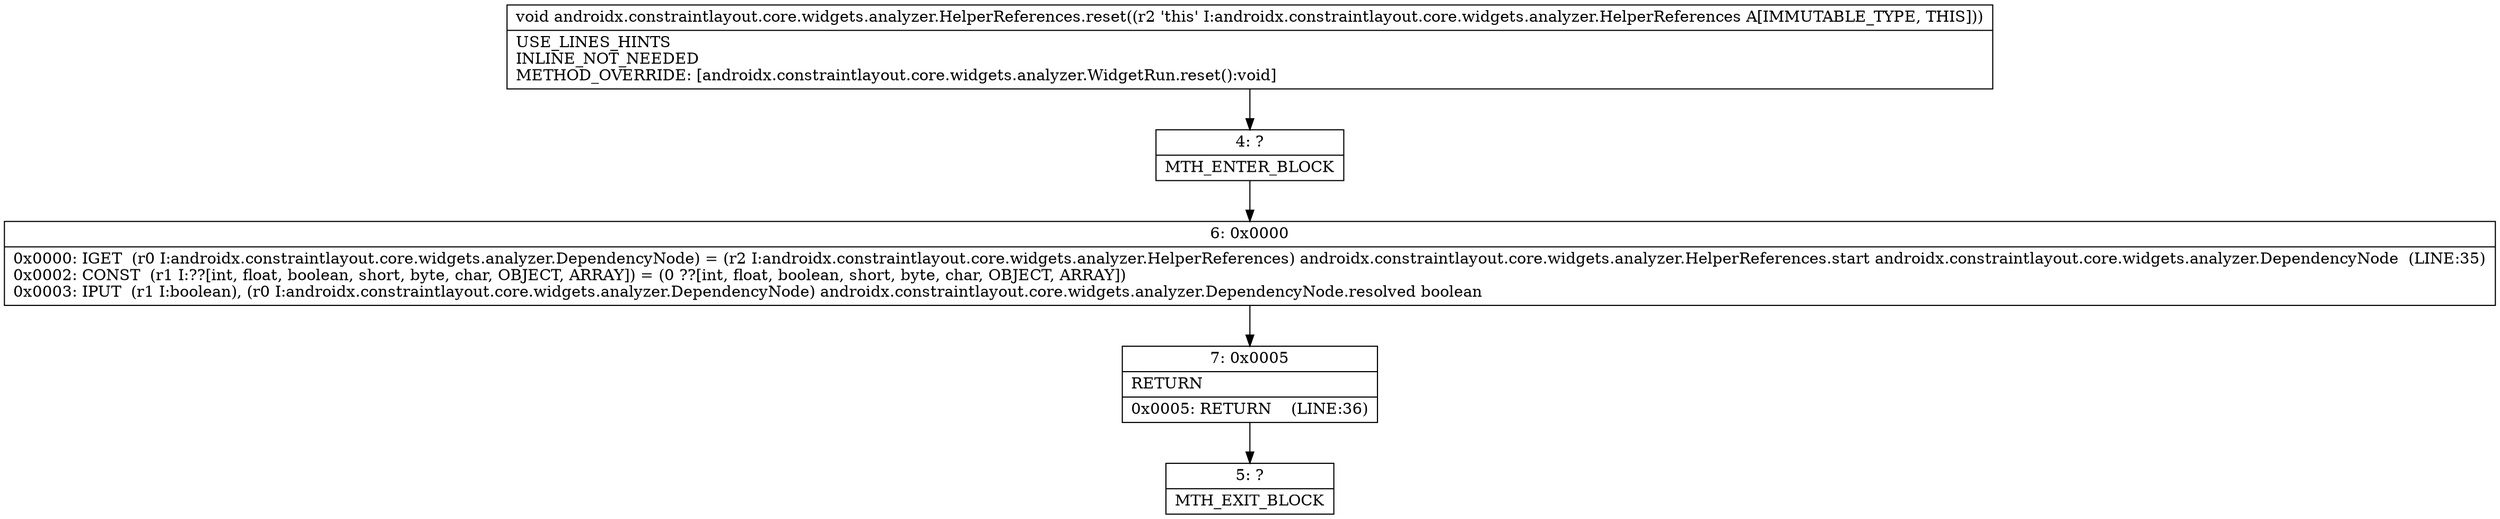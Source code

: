digraph "CFG forandroidx.constraintlayout.core.widgets.analyzer.HelperReferences.reset()V" {
Node_4 [shape=record,label="{4\:\ ?|MTH_ENTER_BLOCK\l}"];
Node_6 [shape=record,label="{6\:\ 0x0000|0x0000: IGET  (r0 I:androidx.constraintlayout.core.widgets.analyzer.DependencyNode) = (r2 I:androidx.constraintlayout.core.widgets.analyzer.HelperReferences) androidx.constraintlayout.core.widgets.analyzer.HelperReferences.start androidx.constraintlayout.core.widgets.analyzer.DependencyNode  (LINE:35)\l0x0002: CONST  (r1 I:??[int, float, boolean, short, byte, char, OBJECT, ARRAY]) = (0 ??[int, float, boolean, short, byte, char, OBJECT, ARRAY]) \l0x0003: IPUT  (r1 I:boolean), (r0 I:androidx.constraintlayout.core.widgets.analyzer.DependencyNode) androidx.constraintlayout.core.widgets.analyzer.DependencyNode.resolved boolean \l}"];
Node_7 [shape=record,label="{7\:\ 0x0005|RETURN\l|0x0005: RETURN    (LINE:36)\l}"];
Node_5 [shape=record,label="{5\:\ ?|MTH_EXIT_BLOCK\l}"];
MethodNode[shape=record,label="{void androidx.constraintlayout.core.widgets.analyzer.HelperReferences.reset((r2 'this' I:androidx.constraintlayout.core.widgets.analyzer.HelperReferences A[IMMUTABLE_TYPE, THIS]))  | USE_LINES_HINTS\lINLINE_NOT_NEEDED\lMETHOD_OVERRIDE: [androidx.constraintlayout.core.widgets.analyzer.WidgetRun.reset():void]\l}"];
MethodNode -> Node_4;Node_4 -> Node_6;
Node_6 -> Node_7;
Node_7 -> Node_5;
}

